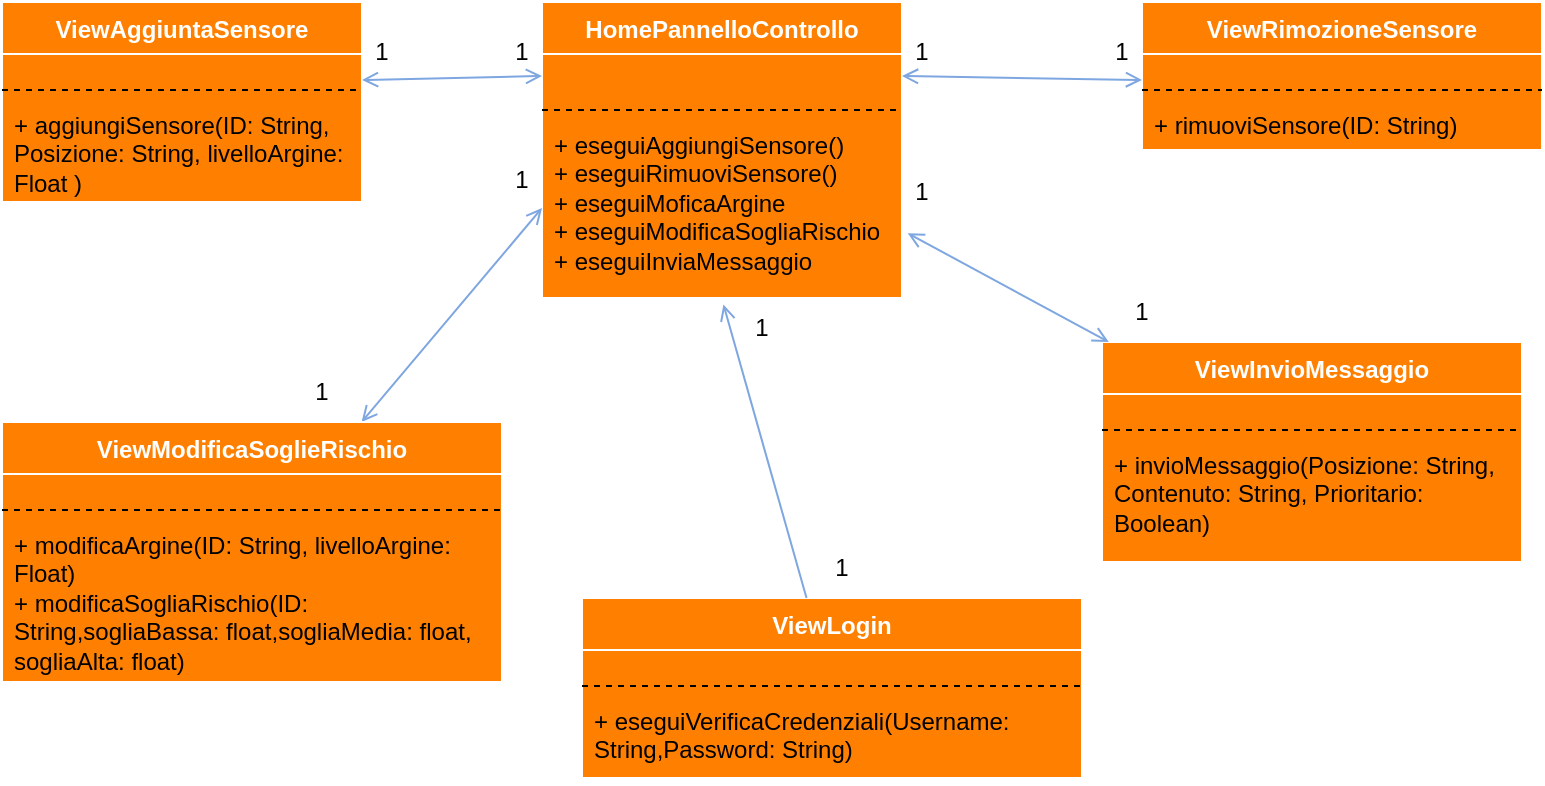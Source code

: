 <mxfile version="27.1.6">
  <diagram name="Pagina-1" id="lteN0DV6A8-BpL80L2Rg">
    <mxGraphModel dx="169" dy="-556" grid="1" gridSize="10" guides="1" tooltips="1" connect="1" arrows="1" fold="1" page="1" pageScale="1" pageWidth="850" pageHeight="1100" math="0" shadow="0">
      <root>
        <mxCell id="0" />
        <mxCell id="1" parent="0" />
        <mxCell id="5ZiqaENJ5f5DkKzPWGVX-258" value="HomePannelloControllo" style="swimlane;fontStyle=1;align=center;verticalAlign=top;childLayout=stackLayout;horizontal=1;startSize=26;horizontalStack=0;resizeParent=1;resizeParentMax=0;resizeLast=0;collapsible=1;marginBottom=0;whiteSpace=wrap;html=1;fillColor=#FF8000;swimlaneFillColor=#FF8000;strokeColor=#FFFFFF;fontColor=#FFFFFF;" vertex="1" parent="1">
          <mxGeometry x="1550" y="1380" width="180" height="148" as="geometry" />
        </mxCell>
        <mxCell id="5ZiqaENJ5f5DkKzPWGVX-259" style="line;strokeWidth=1;fillColor=none;align=left;verticalAlign=middle;spacingTop=-1;spacingLeft=3;spacingRight=3;rotatable=0;labelPosition=right;points=[];portConstraint=eastwest;strokeColor=none;dashed=1;" vertex="1" parent="5ZiqaENJ5f5DkKzPWGVX-258">
          <mxGeometry y="26" width="180" height="24" as="geometry" />
        </mxCell>
        <mxCell id="5ZiqaENJ5f5DkKzPWGVX-260" value="" style="line;strokeWidth=1;fillColor=none;align=left;verticalAlign=middle;spacingTop=-1;spacingLeft=3;spacingRight=3;rotatable=0;labelPosition=right;points=[];portConstraint=eastwest;strokeColor=default;dashed=1;" vertex="1" parent="5ZiqaENJ5f5DkKzPWGVX-258">
          <mxGeometry y="50" width="180" height="8" as="geometry" />
        </mxCell>
        <mxCell id="5ZiqaENJ5f5DkKzPWGVX-261" value="+ eseguiAggiungiSensore()&lt;div&gt;+ eseguiRimuoviSensore()&lt;/div&gt;&lt;div&gt;+ eseguiMoficaArgine&lt;/div&gt;&lt;div&gt;+ eseguiModificaSogliaRischio&lt;/div&gt;&lt;div&gt;+ eseguiInviaMessaggio&lt;/div&gt;" style="text;strokeColor=none;fillColor=none;align=left;verticalAlign=top;spacingLeft=4;spacingRight=4;overflow=hidden;rotatable=0;points=[[0,0.5],[1,0.5]];portConstraint=eastwest;whiteSpace=wrap;html=1;" vertex="1" parent="5ZiqaENJ5f5DkKzPWGVX-258">
          <mxGeometry y="58" width="180" height="90" as="geometry" />
        </mxCell>
        <mxCell id="5ZiqaENJ5f5DkKzPWGVX-262" value="ViewRimozioneSensore" style="swimlane;fontStyle=1;align=center;verticalAlign=top;childLayout=stackLayout;horizontal=1;startSize=26;horizontalStack=0;resizeParent=1;resizeParentMax=0;resizeLast=0;collapsible=1;marginBottom=0;whiteSpace=wrap;html=1;fillColor=#FF8000;swimlaneFillColor=#FF8000;strokeColor=#FFFFFF;fontColor=#FFFFFF;" vertex="1" parent="1">
          <mxGeometry x="1850" y="1380" width="200" height="74" as="geometry" />
        </mxCell>
        <mxCell id="5ZiqaENJ5f5DkKzPWGVX-263" style="line;strokeWidth=1;fillColor=none;align=left;verticalAlign=middle;spacingTop=-1;spacingLeft=3;spacingRight=3;rotatable=0;labelPosition=right;points=[];portConstraint=eastwest;strokeColor=none;dashed=1;" vertex="1" parent="5ZiqaENJ5f5DkKzPWGVX-262">
          <mxGeometry y="26" width="200" height="14" as="geometry" />
        </mxCell>
        <mxCell id="5ZiqaENJ5f5DkKzPWGVX-264" value="" style="line;strokeWidth=1;fillColor=none;align=left;verticalAlign=middle;spacingTop=-1;spacingLeft=3;spacingRight=3;rotatable=0;labelPosition=right;points=[];portConstraint=eastwest;strokeColor=default;dashed=1;" vertex="1" parent="5ZiqaENJ5f5DkKzPWGVX-262">
          <mxGeometry y="40" width="200" height="8" as="geometry" />
        </mxCell>
        <mxCell id="5ZiqaENJ5f5DkKzPWGVX-265" value="+ rimuoviSensore(ID: String)" style="text;strokeColor=none;fillColor=none;align=left;verticalAlign=top;spacingLeft=4;spacingRight=4;overflow=hidden;rotatable=0;points=[[0,0.5],[1,0.5]];portConstraint=eastwest;whiteSpace=wrap;html=1;" vertex="1" parent="5ZiqaENJ5f5DkKzPWGVX-262">
          <mxGeometry y="48" width="200" height="26" as="geometry" />
        </mxCell>
        <mxCell id="5ZiqaENJ5f5DkKzPWGVX-266" value="ViewAggiuntaSensore" style="swimlane;fontStyle=1;align=center;verticalAlign=top;childLayout=stackLayout;horizontal=1;startSize=26;horizontalStack=0;resizeParent=1;resizeParentMax=0;resizeLast=0;collapsible=1;marginBottom=0;whiteSpace=wrap;html=1;fillColor=#FF8000;swimlaneFillColor=#FF8000;strokeColor=#FFFFFF;fontColor=#FFFFFF;" vertex="1" parent="1">
          <mxGeometry x="1280" y="1380" width="180" height="100" as="geometry" />
        </mxCell>
        <mxCell id="5ZiqaENJ5f5DkKzPWGVX-267" style="line;strokeWidth=1;fillColor=none;align=left;verticalAlign=middle;spacingTop=-1;spacingLeft=3;spacingRight=3;rotatable=0;labelPosition=right;points=[];portConstraint=eastwest;strokeColor=none;" vertex="1" parent="5ZiqaENJ5f5DkKzPWGVX-266">
          <mxGeometry y="26" width="180" height="14" as="geometry" />
        </mxCell>
        <mxCell id="5ZiqaENJ5f5DkKzPWGVX-268" value="" style="line;strokeWidth=1;fillColor=none;align=left;verticalAlign=middle;spacingTop=-1;spacingLeft=3;spacingRight=3;rotatable=0;labelPosition=right;points=[];portConstraint=eastwest;strokeColor=default;dashed=1;" vertex="1" parent="5ZiqaENJ5f5DkKzPWGVX-266">
          <mxGeometry y="40" width="180" height="8" as="geometry" />
        </mxCell>
        <mxCell id="5ZiqaENJ5f5DkKzPWGVX-269" value="+ aggiungiSensore(ID: String, Posizione: String, livelloArgine: Float )" style="text;strokeColor=none;fillColor=none;align=left;verticalAlign=top;spacingLeft=4;spacingRight=4;overflow=hidden;rotatable=0;points=[[0,0.5],[1,0.5]];portConstraint=eastwest;whiteSpace=wrap;html=1;" vertex="1" parent="5ZiqaENJ5f5DkKzPWGVX-266">
          <mxGeometry y="48" width="180" height="52" as="geometry" />
        </mxCell>
        <mxCell id="5ZiqaENJ5f5DkKzPWGVX-270" style="rounded=0;orthogonalLoop=1;jettySize=auto;html=1;entryX=0;entryY=0.5;entryDx=0;entryDy=0;endArrow=open;endFill=0;startArrow=open;startFill=0;strokeColor=#7EA6E0;" edge="1" parent="1" source="5ZiqaENJ5f5DkKzPWGVX-271" target="5ZiqaENJ5f5DkKzPWGVX-261">
          <mxGeometry relative="1" as="geometry" />
        </mxCell>
        <mxCell id="5ZiqaENJ5f5DkKzPWGVX-271" value="ViewModificaSoglieRischio" style="swimlane;fontStyle=1;align=center;verticalAlign=top;childLayout=stackLayout;horizontal=1;startSize=26;horizontalStack=0;resizeParent=1;resizeParentMax=0;resizeLast=0;collapsible=1;marginBottom=0;whiteSpace=wrap;html=1;fillColor=#FF8000;swimlaneFillColor=#FF8000;strokeColor=#FFFFFF;fontColor=#FFFFFF;" vertex="1" parent="1">
          <mxGeometry x="1280" y="1590" width="250" height="130" as="geometry" />
        </mxCell>
        <mxCell id="5ZiqaENJ5f5DkKzPWGVX-272" style="line;strokeWidth=1;fillColor=none;align=left;verticalAlign=middle;spacingTop=-1;spacingLeft=3;spacingRight=3;rotatable=0;labelPosition=right;points=[];portConstraint=eastwest;strokeColor=none;dashed=1;" vertex="1" parent="5ZiqaENJ5f5DkKzPWGVX-271">
          <mxGeometry y="26" width="250" height="14" as="geometry" />
        </mxCell>
        <mxCell id="5ZiqaENJ5f5DkKzPWGVX-273" value="" style="line;strokeWidth=1;fillColor=none;align=left;verticalAlign=middle;spacingTop=-1;spacingLeft=3;spacingRight=3;rotatable=0;labelPosition=right;points=[];portConstraint=eastwest;strokeColor=default;dashed=1;" vertex="1" parent="5ZiqaENJ5f5DkKzPWGVX-271">
          <mxGeometry y="40" width="250" height="8" as="geometry" />
        </mxCell>
        <mxCell id="5ZiqaENJ5f5DkKzPWGVX-274" value="+ modificaArgine(ID: String, livelloArgine: Float)&lt;div&gt;+&amp;nbsp;&lt;span style=&quot;background-color: transparent; color: light-dark(rgb(0, 0, 0), rgb(255, 255, 255));&quot;&gt;modificaSogliaRischio(ID: String,sogliaBassa: float,sogliaMedia: float, sogliaAlta: float)&lt;br&gt;&lt;/span&gt;&lt;/div&gt;" style="text;strokeColor=none;fillColor=none;align=left;verticalAlign=top;spacingLeft=4;spacingRight=4;overflow=hidden;rotatable=0;points=[[0,0.5],[1,0.5]];portConstraint=eastwest;whiteSpace=wrap;html=1;" vertex="1" parent="5ZiqaENJ5f5DkKzPWGVX-271">
          <mxGeometry y="48" width="250" height="82" as="geometry" />
        </mxCell>
        <mxCell id="5ZiqaENJ5f5DkKzPWGVX-275" value="ViewInvioMessaggio" style="swimlane;fontStyle=1;align=center;verticalAlign=top;childLayout=stackLayout;horizontal=1;startSize=26;horizontalStack=0;resizeParent=1;resizeParentMax=0;resizeLast=0;collapsible=1;marginBottom=0;whiteSpace=wrap;html=1;fillColor=#FF8000;swimlaneFillColor=#FF8000;strokeColor=#FFFFFF;fontColor=#FFFFFF;" vertex="1" parent="1">
          <mxGeometry x="1830" y="1550" width="210" height="110" as="geometry" />
        </mxCell>
        <mxCell id="5ZiqaENJ5f5DkKzPWGVX-276" value="" style="line;strokeWidth=1;fillColor=none;align=left;verticalAlign=middle;spacingTop=-1;spacingLeft=3;spacingRight=3;rotatable=0;labelPosition=right;points=[];portConstraint=eastwest;strokeColor=none;dashed=1;" vertex="1" parent="5ZiqaENJ5f5DkKzPWGVX-275">
          <mxGeometry y="26" width="210" height="14" as="geometry" />
        </mxCell>
        <mxCell id="5ZiqaENJ5f5DkKzPWGVX-277" style="line;strokeWidth=1;fillColor=none;align=left;verticalAlign=middle;spacingTop=-1;spacingLeft=3;spacingRight=3;rotatable=0;labelPosition=right;points=[];portConstraint=eastwest;strokeColor=default;dashed=1;" vertex="1" parent="5ZiqaENJ5f5DkKzPWGVX-275">
          <mxGeometry y="40" width="210" height="8" as="geometry" />
        </mxCell>
        <mxCell id="5ZiqaENJ5f5DkKzPWGVX-278" value="+ invioMessaggio(Posizione: String, Contenuto: String, Prioritario: Boolean)" style="text;strokeColor=none;fillColor=none;align=left;verticalAlign=top;spacingLeft=4;spacingRight=4;overflow=hidden;rotatable=0;points=[[0,0.5],[1,0.5]];portConstraint=eastwest;whiteSpace=wrap;html=1;" vertex="1" parent="5ZiqaENJ5f5DkKzPWGVX-275">
          <mxGeometry y="48" width="210" height="62" as="geometry" />
        </mxCell>
        <mxCell id="5ZiqaENJ5f5DkKzPWGVX-279" style="rounded=0;orthogonalLoop=1;jettySize=auto;html=1;strokeColor=#7EA6E0;startArrow=open;startFill=0;strokeWidth=1;fillColor=#0050ef;endArrow=open;endFill=0;entryX=0;entryY=0.25;entryDx=0;entryDy=0;" edge="1" parent="1" target="5ZiqaENJ5f5DkKzPWGVX-258">
          <mxGeometry relative="1" as="geometry">
            <mxPoint x="1460" y="1419" as="sourcePoint" />
            <mxPoint x="1510" y="1410" as="targetPoint" />
          </mxGeometry>
        </mxCell>
        <mxCell id="5ZiqaENJ5f5DkKzPWGVX-280" style="rounded=0;orthogonalLoop=1;jettySize=auto;html=1;entryX=1.016;entryY=0.64;entryDx=0;entryDy=0;entryPerimeter=0;endArrow=open;endFill=0;startArrow=open;startFill=0;strokeColor=#7EA6E0;" edge="1" parent="1" source="5ZiqaENJ5f5DkKzPWGVX-275" target="5ZiqaENJ5f5DkKzPWGVX-261">
          <mxGeometry relative="1" as="geometry" />
        </mxCell>
        <mxCell id="5ZiqaENJ5f5DkKzPWGVX-281" style="rounded=0;orthogonalLoop=1;jettySize=auto;html=1;endArrow=open;endFill=0;startArrow=open;startFill=0;entryX=1;entryY=0.25;entryDx=0;entryDy=0;strokeColor=#7EA6E0;" edge="1" parent="1" target="5ZiqaENJ5f5DkKzPWGVX-258">
          <mxGeometry relative="1" as="geometry">
            <mxPoint x="1850" y="1419" as="sourcePoint" />
            <mxPoint x="1770" y="1430" as="targetPoint" />
          </mxGeometry>
        </mxCell>
        <mxCell id="5ZiqaENJ5f5DkKzPWGVX-282" value="ViewLogin" style="swimlane;fontStyle=1;align=center;verticalAlign=top;childLayout=stackLayout;horizontal=1;startSize=26;horizontalStack=0;resizeParent=1;resizeParentMax=0;resizeLast=0;collapsible=1;marginBottom=0;whiteSpace=wrap;html=1;fillColor=#FF8000;swimlaneFillColor=#FF8000;strokeColor=#FFFFFF;fontColor=#FFFFFF;" vertex="1" parent="1">
          <mxGeometry x="1570" y="1678" width="250" height="90" as="geometry" />
        </mxCell>
        <mxCell id="5ZiqaENJ5f5DkKzPWGVX-283" value="" style="line;strokeWidth=1;fillColor=none;align=left;verticalAlign=middle;spacingTop=-1;spacingLeft=3;spacingRight=3;rotatable=0;labelPosition=right;points=[];portConstraint=eastwest;strokeColor=none;dashed=1;" vertex="1" parent="5ZiqaENJ5f5DkKzPWGVX-282">
          <mxGeometry y="26" width="250" height="14" as="geometry" />
        </mxCell>
        <mxCell id="5ZiqaENJ5f5DkKzPWGVX-284" style="line;strokeWidth=1;fillColor=none;align=left;verticalAlign=middle;spacingTop=-1;spacingLeft=3;spacingRight=3;rotatable=0;labelPosition=right;points=[];portConstraint=eastwest;strokeColor=default;dashed=1;" vertex="1" parent="5ZiqaENJ5f5DkKzPWGVX-282">
          <mxGeometry y="40" width="250" height="8" as="geometry" />
        </mxCell>
        <mxCell id="5ZiqaENJ5f5DkKzPWGVX-285" value="+ eseguiVerificaCredenziali(Username: String,Password: String)" style="text;strokeColor=none;fillColor=none;align=left;verticalAlign=top;spacingLeft=4;spacingRight=4;overflow=hidden;rotatable=0;points=[[0,0.5],[1,0.5]];portConstraint=eastwest;whiteSpace=wrap;html=1;" vertex="1" parent="5ZiqaENJ5f5DkKzPWGVX-282">
          <mxGeometry y="48" width="250" height="42" as="geometry" />
        </mxCell>
        <mxCell id="5ZiqaENJ5f5DkKzPWGVX-286" style="rounded=0;orthogonalLoop=1;jettySize=auto;html=1;entryX=0.504;entryY=1.036;entryDx=0;entryDy=0;entryPerimeter=0;strokeColor=#7EA6E0;endArrow=open;endFill=0;" edge="1" parent="1" source="5ZiqaENJ5f5DkKzPWGVX-282" target="5ZiqaENJ5f5DkKzPWGVX-261">
          <mxGeometry relative="1" as="geometry" />
        </mxCell>
        <mxCell id="5ZiqaENJ5f5DkKzPWGVX-287" value="1" style="text;strokeColor=none;align=center;fillColor=none;html=1;verticalAlign=middle;whiteSpace=wrap;rounded=0;" vertex="1" parent="1">
          <mxGeometry x="1510" y="1390" width="60" height="30" as="geometry" />
        </mxCell>
        <mxCell id="5ZiqaENJ5f5DkKzPWGVX-288" value="1" style="text;strokeColor=none;align=center;fillColor=none;html=1;verticalAlign=middle;whiteSpace=wrap;rounded=0;" vertex="1" parent="1">
          <mxGeometry x="1440" y="1390" width="60" height="30" as="geometry" />
        </mxCell>
        <mxCell id="5ZiqaENJ5f5DkKzPWGVX-289" value="1" style="text;strokeColor=none;align=center;fillColor=none;html=1;verticalAlign=middle;whiteSpace=wrap;rounded=0;" vertex="1" parent="1">
          <mxGeometry x="1710" y="1390" width="60" height="30" as="geometry" />
        </mxCell>
        <mxCell id="5ZiqaENJ5f5DkKzPWGVX-290" value="1" style="text;strokeColor=none;align=center;fillColor=none;html=1;verticalAlign=middle;whiteSpace=wrap;rounded=0;" vertex="1" parent="1">
          <mxGeometry x="1810" y="1390" width="60" height="30" as="geometry" />
        </mxCell>
        <mxCell id="5ZiqaENJ5f5DkKzPWGVX-291" value="1" style="text;strokeColor=none;align=center;fillColor=none;html=1;verticalAlign=middle;whiteSpace=wrap;rounded=0;" vertex="1" parent="1">
          <mxGeometry x="1710" y="1460" width="60" height="30" as="geometry" />
        </mxCell>
        <mxCell id="5ZiqaENJ5f5DkKzPWGVX-292" value="1" style="text;strokeColor=none;align=center;fillColor=none;html=1;verticalAlign=middle;whiteSpace=wrap;rounded=0;" vertex="1" parent="1">
          <mxGeometry x="1820" y="1520" width="60" height="30" as="geometry" />
        </mxCell>
        <mxCell id="5ZiqaENJ5f5DkKzPWGVX-293" value="1" style="text;strokeColor=none;align=center;fillColor=none;html=1;verticalAlign=middle;whiteSpace=wrap;rounded=0;" vertex="1" parent="1">
          <mxGeometry x="1630" y="1528" width="60" height="30" as="geometry" />
        </mxCell>
        <mxCell id="5ZiqaENJ5f5DkKzPWGVX-294" value="1" style="text;strokeColor=none;align=center;fillColor=none;html=1;verticalAlign=middle;whiteSpace=wrap;rounded=0;" vertex="1" parent="1">
          <mxGeometry x="1670" y="1648" width="60" height="30" as="geometry" />
        </mxCell>
        <mxCell id="5ZiqaENJ5f5DkKzPWGVX-295" value="1" style="text;strokeColor=none;align=center;fillColor=none;html=1;verticalAlign=middle;whiteSpace=wrap;rounded=0;" vertex="1" parent="1">
          <mxGeometry x="1410" y="1560" width="60" height="30" as="geometry" />
        </mxCell>
        <mxCell id="5ZiqaENJ5f5DkKzPWGVX-296" value="1" style="text;strokeColor=none;align=center;fillColor=none;html=1;verticalAlign=middle;whiteSpace=wrap;rounded=0;" vertex="1" parent="1">
          <mxGeometry x="1510" y="1454" width="60" height="30" as="geometry" />
        </mxCell>
      </root>
    </mxGraphModel>
  </diagram>
</mxfile>
